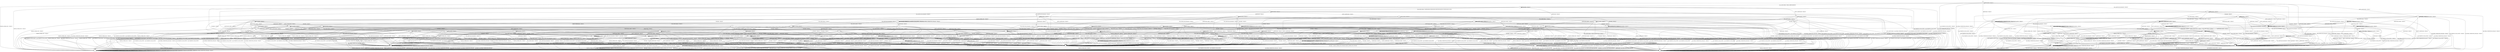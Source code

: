 digraph g {

	s0 [shape="circle" label="s0"];
	s1 [shape="circle" label="s1"];
	s2 [shape="circle" label="s2"];
	s3 [shape="circle" label="s3"];
	s4 [shape="circle" label="s4"];
	s5 [shape="circle" label="s5"];
	s6 [shape="circle" label="s6"];
	s7 [shape="circle" label="s7"];
	s8 [shape="circle" label="s8"];
	s9 [shape="circle" label="s9"];
	s10 [shape="circle" label="s10"];
	s11 [shape="circle" label="s11"];
	s12 [shape="circle" label="s12"];
	s13 [shape="circle" label="s13"];
	s14 [shape="circle" label="s14"];
	s15 [shape="circle" label="s15"];
	s16 [shape="circle" label="s16"];
	s17 [shape="circle" label="s17"];
	s18 [shape="circle" label="s18"];
	s19 [shape="circle" label="s19"];
	s20 [shape="circle" label="s20"];
	s21 [shape="circle" label="s21"];
	s22 [shape="circle" label="s22"];
	s23 [shape="circle" label="s23"];
	s24 [shape="circle" label="s24"];
	s25 [shape="circle" label="s25"];
	s26 [shape="circle" label="s26"];
	s27 [shape="circle" label="s27"];
	s28 [shape="circle" label="s28"];
	s29 [shape="circle" label="s29"];
	s30 [shape="circle" label="s30"];
	s31 [shape="circle" label="s31"];
	s32 [shape="circle" label="s32"];
	s33 [shape="circle" label="s33"];
	s34 [shape="circle" label="s34"];
	s35 [shape="circle" label="s35"];
	s36 [shape="circle" label="s36"];
	s37 [shape="circle" label="s37"];
	s38 [shape="circle" label="s38"];
	s39 [shape="circle" label="s39"];
	s40 [shape="circle" label="s40"];
	s41 [shape="circle" label="s41"];
	s42 [shape="circle" label="s42"];
	s43 [shape="circle" label="s43"];
	s44 [shape="circle" label="s44"];
	s45 [shape="circle" label="s45"];
	s46 [shape="circle" label="s46"];
	s47 [shape="circle" label="s47"];
	s48 [shape="circle" label="s48"];
	s49 [shape="circle" label="s49"];
	s50 [shape="circle" label="s50"];
	s51 [shape="circle" label="s51"];
	s52 [shape="circle" label="s52"];
	s53 [shape="circle" label="s53"];
	s54 [shape="circle" label="s54"];
	s55 [shape="circle" label="s55"];
	s56 [shape="circle" label="s56"];
	s57 [shape="circle" label="s57"];
	s58 [shape="circle" label="s58"];
	s59 [shape="circle" label="s59"];
	s60 [shape="circle" label="s60"];
	s61 [shape="circle" label="s61"];
	s62 [shape="circle" label="s62"];
	s63 [shape="circle" label="s63"];
	s64 [shape="circle" label="s64"];
	s65 [shape="circle" label="s65"];
	s66 [shape="circle" label="s66"];
	s67 [shape="circle" label="s67"];
	s68 [shape="circle" label="s68"];
	s69 [shape="circle" label="s69"];
	s70 [shape="circle" label="s70"];
	s71 [shape="circle" label="s71"];
	s72 [shape="circle" label="s72"];
	s73 [shape="circle" label="s73"];
	s74 [shape="circle" label="s74"];
	s75 [shape="circle" label="s75"];
	s76 [shape="circle" label="s76"];
	s77 [shape="circle" label="s77"];
	s78 [shape="circle" label="s78"];
	s0 -> s1 [label="RSA_CLIENT_HELLO / HELLO_VERIFY_REQUEST"];
	s0 -> s19 [label="RSA_CLIENT_KEY_EXCHANGE / TIMEOUT"];
	s0 -> s12 [label="CHANGE_CIPHER_SPEC / TIMEOUT"];
	s0 -> s3 [label="FINISHED / TIMEOUT"];
	s0 -> s0 [label="APPLICATION / TIMEOUT"];
	s0 -> s36 [label="CERTIFICATE / TIMEOUT"];
	s0 -> s23 [label="EMPTY_CERTIFICATE / TIMEOUT"];
	s0 -> s3 [label="CERTIFICATE_VERIFY / TIMEOUT"];
	s0 -> s4 [label="Alert(WARNING,CLOSE_NOTIFY) / TIMEOUT"];
	s0 -> s4 [label="Alert(FATAL,UNEXPECTED_MESSAGE) / TIMEOUT"];
	s1 -> s2 [label="RSA_CLIENT_HELLO / SERVER_HELLO,CERTIFICATE,CERTIFICATE_REQUEST,SERVER_HELLO_DONE"];
	s1 -> s24 [label="RSA_CLIENT_KEY_EXCHANGE / TIMEOUT"];
	s1 -> s12 [label="CHANGE_CIPHER_SPEC / TIMEOUT"];
	s1 -> s8 [label="FINISHED / TIMEOUT"];
	s1 -> s1 [label="APPLICATION / TIMEOUT"];
	s1 -> s18 [label="CERTIFICATE / TIMEOUT"];
	s1 -> s5 [label="EMPTY_CERTIFICATE / TIMEOUT"];
	s1 -> s8 [label="CERTIFICATE_VERIFY / TIMEOUT"];
	s1 -> s4 [label="Alert(WARNING,CLOSE_NOTIFY) / Alert(WARNING,CLOSE_NOTIFY)"];
	s1 -> s4 [label="Alert(FATAL,UNEXPECTED_MESSAGE) / TIMEOUT"];
	s2 -> s4 [label="RSA_CLIENT_HELLO / Alert(FATAL,UNEXPECTED_MESSAGE)"];
	s2 -> s14 [label="RSA_CLIENT_KEY_EXCHANGE / TIMEOUT"];
	s2 -> s12 [label="CHANGE_CIPHER_SPEC / TIMEOUT"];
	s2 -> s8 [label="FINISHED / TIMEOUT"];
	s2 -> s2 [label="APPLICATION / TIMEOUT"];
	s2 -> s13 [label="CERTIFICATE / TIMEOUT"];
	s2 -> s9 [label="EMPTY_CERTIFICATE / TIMEOUT"];
	s2 -> s8 [label="CERTIFICATE_VERIFY / TIMEOUT"];
	s2 -> s4 [label="Alert(WARNING,CLOSE_NOTIFY) / Alert(WARNING,CLOSE_NOTIFY)"];
	s2 -> s4 [label="Alert(FATAL,UNEXPECTED_MESSAGE) / TIMEOUT"];
	s3 -> s3 [label="RSA_CLIENT_HELLO / TIMEOUT"];
	s3 -> s3 [label="RSA_CLIENT_KEY_EXCHANGE / TIMEOUT"];
	s3 -> s12 [label="CHANGE_CIPHER_SPEC / TIMEOUT"];
	s3 -> s3 [label="FINISHED / TIMEOUT"];
	s3 -> s3 [label="APPLICATION / TIMEOUT"];
	s3 -> s3 [label="CERTIFICATE / TIMEOUT"];
	s3 -> s3 [label="EMPTY_CERTIFICATE / TIMEOUT"];
	s3 -> s3 [label="CERTIFICATE_VERIFY / TIMEOUT"];
	s3 -> s4 [label="Alert(WARNING,CLOSE_NOTIFY) / TIMEOUT"];
	s3 -> s4 [label="Alert(FATAL,UNEXPECTED_MESSAGE) / TIMEOUT"];
	s4 -> s4 [label="RSA_CLIENT_HELLO / SOCKET_CLOSED"];
	s4 -> s4 [label="RSA_CLIENT_KEY_EXCHANGE / SOCKET_CLOSED"];
	s4 -> s4 [label="CHANGE_CIPHER_SPEC / SOCKET_CLOSED"];
	s4 -> s4 [label="FINISHED / SOCKET_CLOSED"];
	s4 -> s4 [label="APPLICATION / SOCKET_CLOSED"];
	s4 -> s4 [label="CERTIFICATE / SOCKET_CLOSED"];
	s4 -> s4 [label="EMPTY_CERTIFICATE / SOCKET_CLOSED"];
	s4 -> s4 [label="CERTIFICATE_VERIFY / SOCKET_CLOSED"];
	s4 -> s4 [label="Alert(WARNING,CLOSE_NOTIFY) / SOCKET_CLOSED"];
	s4 -> s4 [label="Alert(FATAL,UNEXPECTED_MESSAGE) / SOCKET_CLOSED"];
	s5 -> s74 [label="RSA_CLIENT_HELLO / TIMEOUT"];
	s5 -> s35 [label="RSA_CLIENT_KEY_EXCHANGE / TIMEOUT"];
	s5 -> s6 [label="CHANGE_CIPHER_SPEC / TIMEOUT"];
	s5 -> s59 [label="FINISHED / TIMEOUT"];
	s5 -> s5 [label="APPLICATION / TIMEOUT"];
	s5 -> s8 [label="CERTIFICATE / TIMEOUT"];
	s5 -> s8 [label="EMPTY_CERTIFICATE / TIMEOUT"];
	s5 -> s7 [label="CERTIFICATE_VERIFY / TIMEOUT"];
	s5 -> s4 [label="Alert(WARNING,CLOSE_NOTIFY) / Alert(WARNING,CLOSE_NOTIFY)"];
	s5 -> s4 [label="Alert(FATAL,UNEXPECTED_MESSAGE) / TIMEOUT"];
	s6 -> s4 [label="RSA_CLIENT_HELLO / Alert(FATAL,UNEXPECTED_MESSAGE)"];
	s6 -> s4 [label="RSA_CLIENT_KEY_EXCHANGE / Alert(FATAL,UNEXPECTED_MESSAGE)"];
	s6 -> s12 [label="CHANGE_CIPHER_SPEC / TIMEOUT"];
	s6 -> s4 [label="FINISHED / Alert(FATAL,UNEXPECTED_MESSAGE)"];
	s6 -> s6 [label="APPLICATION / TIMEOUT"];
	s6 -> s4 [label="CERTIFICATE / Alert(FATAL,UNEXPECTED_MESSAGE)"];
	s6 -> s4 [label="EMPTY_CERTIFICATE / Alert(FATAL,UNEXPECTED_MESSAGE)"];
	s6 -> s4 [label="CERTIFICATE_VERIFY / Alert(FATAL,UNEXPECTED_MESSAGE)"];
	s6 -> s6 [label="Alert(WARNING,CLOSE_NOTIFY) / TIMEOUT"];
	s6 -> s6 [label="Alert(FATAL,UNEXPECTED_MESSAGE) / TIMEOUT"];
	s7 -> s61 [label="RSA_CLIENT_HELLO / TIMEOUT"];
	s7 -> s42 [label="RSA_CLIENT_KEY_EXCHANGE / TIMEOUT"];
	s7 -> s6 [label="CHANGE_CIPHER_SPEC / TIMEOUT"];
	s7 -> s34 [label="FINISHED / TIMEOUT"];
	s7 -> s7 [label="APPLICATION / TIMEOUT"];
	s7 -> s8 [label="CERTIFICATE / TIMEOUT"];
	s7 -> s8 [label="EMPTY_CERTIFICATE / TIMEOUT"];
	s7 -> s8 [label="CERTIFICATE_VERIFY / TIMEOUT"];
	s7 -> s4 [label="Alert(WARNING,CLOSE_NOTIFY) / Alert(WARNING,CLOSE_NOTIFY)"];
	s7 -> s4 [label="Alert(FATAL,UNEXPECTED_MESSAGE) / TIMEOUT"];
	s8 -> s8 [label="RSA_CLIENT_HELLO / TIMEOUT"];
	s8 -> s8 [label="RSA_CLIENT_KEY_EXCHANGE / TIMEOUT"];
	s8 -> s12 [label="CHANGE_CIPHER_SPEC / TIMEOUT"];
	s8 -> s8 [label="FINISHED / TIMEOUT"];
	s8 -> s8 [label="APPLICATION / TIMEOUT"];
	s8 -> s8 [label="CERTIFICATE / TIMEOUT"];
	s8 -> s8 [label="EMPTY_CERTIFICATE / TIMEOUT"];
	s8 -> s8 [label="CERTIFICATE_VERIFY / TIMEOUT"];
	s8 -> s4 [label="Alert(WARNING,CLOSE_NOTIFY) / Alert(WARNING,CLOSE_NOTIFY)"];
	s8 -> s4 [label="Alert(FATAL,UNEXPECTED_MESSAGE) / TIMEOUT"];
	s9 -> s74 [label="RSA_CLIENT_HELLO / TIMEOUT"];
	s9 -> s40 [label="RSA_CLIENT_KEY_EXCHANGE / TIMEOUT"];
	s9 -> s6 [label="CHANGE_CIPHER_SPEC / TIMEOUT"];
	s9 -> s59 [label="FINISHED / TIMEOUT"];
	s9 -> s9 [label="APPLICATION / TIMEOUT"];
	s9 -> s8 [label="CERTIFICATE / TIMEOUT"];
	s9 -> s8 [label="EMPTY_CERTIFICATE / TIMEOUT"];
	s9 -> s10 [label="CERTIFICATE_VERIFY / TIMEOUT"];
	s9 -> s4 [label="Alert(WARNING,CLOSE_NOTIFY) / Alert(WARNING,CLOSE_NOTIFY)"];
	s9 -> s4 [label="Alert(FATAL,UNEXPECTED_MESSAGE) / TIMEOUT"];
	s10 -> s10 [label="RSA_CLIENT_HELLO / TIMEOUT"];
	s10 -> s41 [label="RSA_CLIENT_KEY_EXCHANGE / TIMEOUT"];
	s10 -> s11 [label="CHANGE_CIPHER_SPEC / TIMEOUT"];
	s10 -> s50 [label="FINISHED / TIMEOUT"];
	s10 -> s10 [label="APPLICATION / TIMEOUT"];
	s10 -> s8 [label="CERTIFICATE / TIMEOUT"];
	s10 -> s8 [label="EMPTY_CERTIFICATE / TIMEOUT"];
	s10 -> s8 [label="CERTIFICATE_VERIFY / TIMEOUT"];
	s10 -> s4 [label="Alert(WARNING,CLOSE_NOTIFY) / Alert(WARNING,CLOSE_NOTIFY)"];
	s10 -> s4 [label="Alert(FATAL,UNEXPECTED_MESSAGE) / TIMEOUT"];
	s11 -> s4 [label="RSA_CLIENT_HELLO / Alert(FATAL,HANDSHAKE_FAILURE)"];
	s11 -> s4 [label="RSA_CLIENT_KEY_EXCHANGE / Alert(FATAL,HANDSHAKE_FAILURE)"];
	s11 -> s12 [label="CHANGE_CIPHER_SPEC / TIMEOUT"];
	s11 -> s4 [label="FINISHED / Alert(FATAL,HANDSHAKE_FAILURE)"];
	s11 -> s11 [label="APPLICATION / TIMEOUT"];
	s11 -> s4 [label="CERTIFICATE / Alert(FATAL,HANDSHAKE_FAILURE)"];
	s11 -> s4 [label="EMPTY_CERTIFICATE / Alert(FATAL,HANDSHAKE_FAILURE)"];
	s11 -> s4 [label="CERTIFICATE_VERIFY / Alert(FATAL,HANDSHAKE_FAILURE)"];
	s11 -> s11 [label="Alert(WARNING,CLOSE_NOTIFY) / TIMEOUT"];
	s11 -> s11 [label="Alert(FATAL,UNEXPECTED_MESSAGE) / TIMEOUT"];
	s12 -> s12 [label="RSA_CLIENT_HELLO / TIMEOUT"];
	s12 -> s12 [label="RSA_CLIENT_KEY_EXCHANGE / TIMEOUT"];
	s12 -> s12 [label="CHANGE_CIPHER_SPEC / TIMEOUT"];
	s12 -> s12 [label="FINISHED / TIMEOUT"];
	s12 -> s12 [label="APPLICATION / TIMEOUT"];
	s12 -> s12 [label="CERTIFICATE / TIMEOUT"];
	s12 -> s12 [label="EMPTY_CERTIFICATE / TIMEOUT"];
	s12 -> s12 [label="CERTIFICATE_VERIFY / TIMEOUT"];
	s12 -> s12 [label="Alert(WARNING,CLOSE_NOTIFY) / TIMEOUT"];
	s12 -> s12 [label="Alert(FATAL,UNEXPECTED_MESSAGE) / TIMEOUT"];
	s13 -> s18 [label="RSA_CLIENT_HELLO / TIMEOUT"];
	s13 -> s15 [label="RSA_CLIENT_KEY_EXCHANGE / TIMEOUT"];
	s13 -> s12 [label="CHANGE_CIPHER_SPEC / TIMEOUT"];
	s13 -> s73 [label="FINISHED / TIMEOUT"];
	s13 -> s13 [label="APPLICATION / TIMEOUT"];
	s13 -> s8 [label="CERTIFICATE / TIMEOUT"];
	s13 -> s8 [label="EMPTY_CERTIFICATE / TIMEOUT"];
	s13 -> s46 [label="CERTIFICATE_VERIFY / TIMEOUT"];
	s13 -> s4 [label="Alert(WARNING,CLOSE_NOTIFY) / Alert(WARNING,CLOSE_NOTIFY)"];
	s13 -> s4 [label="Alert(FATAL,UNEXPECTED_MESSAGE) / TIMEOUT"];
	s14 -> s53 [label="RSA_CLIENT_HELLO / TIMEOUT"];
	s14 -> s8 [label="RSA_CLIENT_KEY_EXCHANGE / TIMEOUT"];
	s14 -> s27 [label="CHANGE_CIPHER_SPEC / TIMEOUT"];
	s14 -> s54 [label="FINISHED / TIMEOUT"];
	s14 -> s14 [label="APPLICATION / TIMEOUT"];
	s14 -> s26 [label="CERTIFICATE / TIMEOUT"];
	s14 -> s40 [label="EMPTY_CERTIFICATE / TIMEOUT"];
	s14 -> s41 [label="CERTIFICATE_VERIFY / TIMEOUT"];
	s14 -> s4 [label="Alert(WARNING,CLOSE_NOTIFY) / Alert(WARNING,CLOSE_NOTIFY)"];
	s14 -> s4 [label="Alert(FATAL,UNEXPECTED_MESSAGE) / TIMEOUT"];
	s15 -> s65 [label="RSA_CLIENT_HELLO / TIMEOUT"];
	s15 -> s8 [label="RSA_CLIENT_KEY_EXCHANGE / TIMEOUT"];
	s15 -> s12 [label="CHANGE_CIPHER_SPEC / TIMEOUT"];
	s15 -> s37 [label="FINISHED / TIMEOUT"];
	s15 -> s15 [label="APPLICATION / TIMEOUT"];
	s15 -> s8 [label="CERTIFICATE / TIMEOUT"];
	s15 -> s8 [label="EMPTY_CERTIFICATE / TIMEOUT"];
	s15 -> s16 [label="CERTIFICATE_VERIFY / TIMEOUT"];
	s15 -> s4 [label="Alert(WARNING,CLOSE_NOTIFY) / Alert(WARNING,CLOSE_NOTIFY)"];
	s15 -> s4 [label="Alert(FATAL,UNEXPECTED_MESSAGE) / TIMEOUT"];
	s16 -> s44 [label="RSA_CLIENT_HELLO / TIMEOUT"];
	s16 -> s8 [label="RSA_CLIENT_KEY_EXCHANGE / TIMEOUT"];
	s16 -> s17 [label="CHANGE_CIPHER_SPEC / TIMEOUT"];
	s16 -> s38 [label="FINISHED / TIMEOUT"];
	s16 -> s16 [label="APPLICATION / TIMEOUT"];
	s16 -> s8 [label="CERTIFICATE / TIMEOUT"];
	s16 -> s8 [label="EMPTY_CERTIFICATE / TIMEOUT"];
	s16 -> s8 [label="CERTIFICATE_VERIFY / TIMEOUT"];
	s16 -> s4 [label="Alert(WARNING,CLOSE_NOTIFY) / Alert(WARNING,CLOSE_NOTIFY)"];
	s16 -> s4 [label="Alert(FATAL,UNEXPECTED_MESSAGE) / TIMEOUT"];
	s17 -> s8 [label="RSA_CLIENT_HELLO / TIMEOUT"];
	s17 -> s8 [label="RSA_CLIENT_KEY_EXCHANGE / TIMEOUT"];
	s17 -> s12 [label="CHANGE_CIPHER_SPEC / TIMEOUT"];
	s17 -> s4 [label="FINISHED / CHANGE_CIPHER_SPEC,FINISHED,CHANGE_CIPHER_SPEC,FINISHED"];
	s17 -> s17 [label="APPLICATION / TIMEOUT"];
	s17 -> s8 [label="CERTIFICATE / TIMEOUT"];
	s17 -> s8 [label="EMPTY_CERTIFICATE / TIMEOUT"];
	s17 -> s8 [label="CERTIFICATE_VERIFY / TIMEOUT"];
	s17 -> s17 [label="Alert(WARNING,CLOSE_NOTIFY) / TIMEOUT"];
	s17 -> s17 [label="Alert(FATAL,UNEXPECTED_MESSAGE) / TIMEOUT"];
	s18 -> s18 [label="RSA_CLIENT_HELLO / TIMEOUT"];
	s18 -> s22 [label="RSA_CLIENT_KEY_EXCHANGE / TIMEOUT"];
	s18 -> s12 [label="CHANGE_CIPHER_SPEC / TIMEOUT"];
	s18 -> s73 [label="FINISHED / TIMEOUT"];
	s18 -> s18 [label="APPLICATION / TIMEOUT"];
	s18 -> s8 [label="CERTIFICATE / TIMEOUT"];
	s18 -> s8 [label="EMPTY_CERTIFICATE / TIMEOUT"];
	s18 -> s7 [label="CERTIFICATE_VERIFY / TIMEOUT"];
	s18 -> s4 [label="Alert(WARNING,CLOSE_NOTIFY) / Alert(WARNING,CLOSE_NOTIFY)"];
	s18 -> s4 [label="Alert(FATAL,UNEXPECTED_MESSAGE) / TIMEOUT"];
	s19 -> s60 [label="RSA_CLIENT_HELLO / TIMEOUT"];
	s19 -> s3 [label="RSA_CLIENT_KEY_EXCHANGE / TIMEOUT"];
	s19 -> s21 [label="CHANGE_CIPHER_SPEC / TIMEOUT"];
	s19 -> s71 [label="FINISHED / TIMEOUT"];
	s19 -> s19 [label="APPLICATION / TIMEOUT"];
	s19 -> s63 [label="CERTIFICATE / TIMEOUT"];
	s19 -> s63 [label="EMPTY_CERTIFICATE / TIMEOUT"];
	s19 -> s20 [label="CERTIFICATE_VERIFY / TIMEOUT"];
	s19 -> s4 [label="Alert(WARNING,CLOSE_NOTIFY) / TIMEOUT"];
	s19 -> s4 [label="Alert(FATAL,UNEXPECTED_MESSAGE) / TIMEOUT"];
	s20 -> s20 [label="RSA_CLIENT_HELLO / TIMEOUT"];
	s20 -> s3 [label="RSA_CLIENT_KEY_EXCHANGE / TIMEOUT"];
	s20 -> s21 [label="CHANGE_CIPHER_SPEC / TIMEOUT"];
	s20 -> s20 [label="FINISHED / TIMEOUT"];
	s20 -> s20 [label="APPLICATION / TIMEOUT"];
	s20 -> s32 [label="CERTIFICATE / TIMEOUT"];
	s20 -> s32 [label="EMPTY_CERTIFICATE / TIMEOUT"];
	s20 -> s3 [label="CERTIFICATE_VERIFY / TIMEOUT"];
	s20 -> s4 [label="Alert(WARNING,CLOSE_NOTIFY) / TIMEOUT"];
	s20 -> s4 [label="Alert(FATAL,UNEXPECTED_MESSAGE) / TIMEOUT"];
	s21 -> s4 [label="RSA_CLIENT_HELLO / TIMEOUT"];
	s21 -> s4 [label="RSA_CLIENT_KEY_EXCHANGE / TIMEOUT"];
	s21 -> s12 [label="CHANGE_CIPHER_SPEC / TIMEOUT"];
	s21 -> s4 [label="FINISHED / TIMEOUT"];
	s21 -> s21 [label="APPLICATION / TIMEOUT"];
	s21 -> s4 [label="CERTIFICATE / TIMEOUT"];
	s21 -> s4 [label="EMPTY_CERTIFICATE / TIMEOUT"];
	s21 -> s4 [label="CERTIFICATE_VERIFY / TIMEOUT"];
	s21 -> s21 [label="Alert(WARNING,CLOSE_NOTIFY) / TIMEOUT"];
	s21 -> s21 [label="Alert(FATAL,UNEXPECTED_MESSAGE) / TIMEOUT"];
	s22 -> s65 [label="RSA_CLIENT_HELLO / TIMEOUT"];
	s22 -> s8 [label="RSA_CLIENT_KEY_EXCHANGE / TIMEOUT"];
	s22 -> s12 [label="CHANGE_CIPHER_SPEC / TIMEOUT"];
	s22 -> s37 [label="FINISHED / TIMEOUT"];
	s22 -> s22 [label="APPLICATION / TIMEOUT"];
	s22 -> s8 [label="CERTIFICATE / TIMEOUT"];
	s22 -> s8 [label="EMPTY_CERTIFICATE / TIMEOUT"];
	s22 -> s42 [label="CERTIFICATE_VERIFY / TIMEOUT"];
	s22 -> s4 [label="Alert(WARNING,CLOSE_NOTIFY) / Alert(WARNING,CLOSE_NOTIFY)"];
	s22 -> s4 [label="Alert(FATAL,UNEXPECTED_MESSAGE) / TIMEOUT"];
	s23 -> s62 [label="RSA_CLIENT_HELLO / TIMEOUT"];
	s23 -> s63 [label="RSA_CLIENT_KEY_EXCHANGE / TIMEOUT"];
	s23 -> s21 [label="CHANGE_CIPHER_SPEC / TIMEOUT"];
	s23 -> s23 [label="FINISHED / TIMEOUT"];
	s23 -> s23 [label="APPLICATION / TIMEOUT"];
	s23 -> s3 [label="CERTIFICATE / TIMEOUT"];
	s23 -> s3 [label="EMPTY_CERTIFICATE / TIMEOUT"];
	s23 -> s39 [label="CERTIFICATE_VERIFY / TIMEOUT"];
	s23 -> s4 [label="Alert(WARNING,CLOSE_NOTIFY) / TIMEOUT"];
	s23 -> s4 [label="Alert(FATAL,UNEXPECTED_MESSAGE) / TIMEOUT"];
	s24 -> s53 [label="RSA_CLIENT_HELLO / TIMEOUT"];
	s24 -> s8 [label="RSA_CLIENT_KEY_EXCHANGE / TIMEOUT"];
	s24 -> s6 [label="CHANGE_CIPHER_SPEC / TIMEOUT"];
	s24 -> s54 [label="FINISHED / TIMEOUT"];
	s24 -> s24 [label="APPLICATION / TIMEOUT"];
	s24 -> s35 [label="CERTIFICATE / TIMEOUT"];
	s24 -> s35 [label="EMPTY_CERTIFICATE / TIMEOUT"];
	s24 -> s25 [label="CERTIFICATE_VERIFY / TIMEOUT"];
	s24 -> s4 [label="Alert(WARNING,CLOSE_NOTIFY) / Alert(WARNING,CLOSE_NOTIFY)"];
	s24 -> s4 [label="Alert(FATAL,UNEXPECTED_MESSAGE) / TIMEOUT"];
	s25 -> s58 [label="RSA_CLIENT_HELLO / TIMEOUT"];
	s25 -> s8 [label="RSA_CLIENT_KEY_EXCHANGE / TIMEOUT"];
	s25 -> s6 [label="CHANGE_CIPHER_SPEC / TIMEOUT"];
	s25 -> s43 [label="FINISHED / TIMEOUT"];
	s25 -> s25 [label="APPLICATION / TIMEOUT"];
	s25 -> s42 [label="CERTIFICATE / TIMEOUT"];
	s25 -> s42 [label="EMPTY_CERTIFICATE / TIMEOUT"];
	s25 -> s8 [label="CERTIFICATE_VERIFY / TIMEOUT"];
	s25 -> s4 [label="Alert(WARNING,CLOSE_NOTIFY) / Alert(WARNING,CLOSE_NOTIFY)"];
	s25 -> s4 [label="Alert(FATAL,UNEXPECTED_MESSAGE) / TIMEOUT"];
	s26 -> s33 [label="RSA_CLIENT_HELLO / TIMEOUT"];
	s26 -> s8 [label="RSA_CLIENT_KEY_EXCHANGE / TIMEOUT"];
	s26 -> s17 [label="CHANGE_CIPHER_SPEC / TIMEOUT"];
	s26 -> s47 [label="FINISHED / TIMEOUT"];
	s26 -> s26 [label="APPLICATION / TIMEOUT"];
	s26 -> s8 [label="CERTIFICATE / TIMEOUT"];
	s26 -> s8 [label="EMPTY_CERTIFICATE / TIMEOUT"];
	s26 -> s16 [label="CERTIFICATE_VERIFY / TIMEOUT"];
	s26 -> s4 [label="Alert(WARNING,CLOSE_NOTIFY) / Alert(WARNING,CLOSE_NOTIFY)"];
	s26 -> s4 [label="Alert(FATAL,UNEXPECTED_MESSAGE) / TIMEOUT"];
	s27 -> s53 [label="RSA_CLIENT_HELLO / TIMEOUT"];
	s27 -> s8 [label="RSA_CLIENT_KEY_EXCHANGE / TIMEOUT"];
	s27 -> s12 [label="CHANGE_CIPHER_SPEC / TIMEOUT"];
	s27 -> s4 [label="FINISHED / CHANGE_CIPHER_SPEC,FINISHED,CHANGE_CIPHER_SPEC,FINISHED"];
	s27 -> s27 [label="APPLICATION / TIMEOUT"];
	s27 -> s48 [label="CERTIFICATE / TIMEOUT"];
	s27 -> s28 [label="EMPTY_CERTIFICATE / TIMEOUT"];
	s27 -> s45 [label="CERTIFICATE_VERIFY / TIMEOUT"];
	s27 -> s27 [label="Alert(WARNING,CLOSE_NOTIFY) / TIMEOUT"];
	s27 -> s27 [label="Alert(FATAL,UNEXPECTED_MESSAGE) / TIMEOUT"];
	s28 -> s78 [label="RSA_CLIENT_HELLO / TIMEOUT"];
	s28 -> s8 [label="RSA_CLIENT_KEY_EXCHANGE / TIMEOUT"];
	s28 -> s6 [label="CHANGE_CIPHER_SPEC / TIMEOUT"];
	s28 -> s29 [label="FINISHED / TIMEOUT"];
	s28 -> s8 [label="APPLICATION / TIMEOUT"];
	s28 -> s8 [label="CERTIFICATE / TIMEOUT"];
	s28 -> s8 [label="EMPTY_CERTIFICATE / TIMEOUT"];
	s28 -> s31 [label="CERTIFICATE_VERIFY / TIMEOUT"];
	s28 -> s4 [label="Alert(WARNING,CLOSE_NOTIFY) / Alert(WARNING,CLOSE_NOTIFY)"];
	s28 -> s4 [label="Alert(FATAL,UNEXPECTED_MESSAGE) / TIMEOUT"];
	s29 -> s29 [label="RSA_CLIENT_HELLO / TIMEOUT"];
	s29 -> s8 [label="RSA_CLIENT_KEY_EXCHANGE / TIMEOUT"];
	s29 -> s30 [label="CHANGE_CIPHER_SPEC / TIMEOUT"];
	s29 -> s8 [label="FINISHED / TIMEOUT"];
	s29 -> s8 [label="APPLICATION / TIMEOUT"];
	s29 -> s8 [label="CERTIFICATE / TIMEOUT"];
	s29 -> s8 [label="EMPTY_CERTIFICATE / TIMEOUT"];
	s29 -> s55 [label="CERTIFICATE_VERIFY / TIMEOUT"];
	s29 -> s4 [label="Alert(WARNING,CLOSE_NOTIFY) / Alert(WARNING,CLOSE_NOTIFY)"];
	s29 -> s4 [label="Alert(FATAL,UNEXPECTED_MESSAGE) / TIMEOUT"];
	s30 -> s4 [label="RSA_CLIENT_HELLO / CHANGE_CIPHER_SPEC,FINISHED,CHANGE_CIPHER_SPEC,FINISHED"];
	s30 -> s4 [label="RSA_CLIENT_KEY_EXCHANGE / CHANGE_CIPHER_SPEC,UNKNOWN_MESSAGE,CHANGE_CIPHER_SPEC,UNKNOWN_MESSAGE"];
	s30 -> s12 [label="CHANGE_CIPHER_SPEC / TIMEOUT"];
	s30 -> s4 [label="FINISHED / CHANGE_CIPHER_SPEC,FINISHED,CHANGE_CIPHER_SPEC,FINISHED"];
	s30 -> s30 [label="APPLICATION / TIMEOUT"];
	s30 -> s4 [label="CERTIFICATE / CHANGE_CIPHER_SPEC,FINISHED,CHANGE_CIPHER_SPEC,FINISHED"];
	s30 -> s4 [label="EMPTY_CERTIFICATE / CHANGE_CIPHER_SPEC,FINISHED,CHANGE_CIPHER_SPEC,FINISHED"];
	s30 -> s4 [label="CERTIFICATE_VERIFY / CHANGE_CIPHER_SPEC,FINISHED,CHANGE_CIPHER_SPEC,FINISHED"];
	s30 -> s30 [label="Alert(WARNING,CLOSE_NOTIFY) / TIMEOUT"];
	s30 -> s30 [label="Alert(FATAL,UNEXPECTED_MESSAGE) / TIMEOUT"];
	s31 -> s31 [label="RSA_CLIENT_HELLO / TIMEOUT"];
	s31 -> s8 [label="RSA_CLIENT_KEY_EXCHANGE / TIMEOUT"];
	s31 -> s11 [label="CHANGE_CIPHER_SPEC / TIMEOUT"];
	s31 -> s31 [label="FINISHED / TIMEOUT"];
	s31 -> s8 [label="APPLICATION / TIMEOUT"];
	s31 -> s8 [label="CERTIFICATE / TIMEOUT"];
	s31 -> s8 [label="EMPTY_CERTIFICATE / TIMEOUT"];
	s31 -> s8 [label="CERTIFICATE_VERIFY / TIMEOUT"];
	s31 -> s4 [label="Alert(WARNING,CLOSE_NOTIFY) / Alert(WARNING,CLOSE_NOTIFY)"];
	s31 -> s4 [label="Alert(FATAL,UNEXPECTED_MESSAGE) / TIMEOUT"];
	s32 -> s68 [label="RSA_CLIENT_HELLO / TIMEOUT"];
	s32 -> s3 [label="RSA_CLIENT_KEY_EXCHANGE / TIMEOUT"];
	s32 -> s21 [label="CHANGE_CIPHER_SPEC / TIMEOUT"];
	s32 -> s70 [label="FINISHED / TIMEOUT"];
	s32 -> s32 [label="APPLICATION / TIMEOUT"];
	s32 -> s3 [label="CERTIFICATE / TIMEOUT"];
	s32 -> s3 [label="EMPTY_CERTIFICATE / TIMEOUT"];
	s32 -> s3 [label="CERTIFICATE_VERIFY / TIMEOUT"];
	s32 -> s4 [label="Alert(WARNING,CLOSE_NOTIFY) / TIMEOUT"];
	s32 -> s4 [label="Alert(FATAL,UNEXPECTED_MESSAGE) / TIMEOUT"];
	s33 -> s8 [label="RSA_CLIENT_HELLO / TIMEOUT"];
	s33 -> s8 [label="RSA_CLIENT_KEY_EXCHANGE / TIMEOUT"];
	s33 -> s6 [label="CHANGE_CIPHER_SPEC / TIMEOUT"];
	s33 -> s52 [label="FINISHED / TIMEOUT"];
	s33 -> s33 [label="APPLICATION / TIMEOUT"];
	s33 -> s8 [label="CERTIFICATE / TIMEOUT"];
	s33 -> s8 [label="EMPTY_CERTIFICATE / TIMEOUT"];
	s33 -> s44 [label="CERTIFICATE_VERIFY / TIMEOUT"];
	s33 -> s4 [label="Alert(WARNING,CLOSE_NOTIFY) / Alert(WARNING,CLOSE_NOTIFY)"];
	s33 -> s4 [label="Alert(FATAL,UNEXPECTED_MESSAGE) / TIMEOUT"];
	s34 -> s72 [label="RSA_CLIENT_HELLO / TIMEOUT"];
	s34 -> s38 [label="RSA_CLIENT_KEY_EXCHANGE / TIMEOUT"];
	s34 -> s6 [label="CHANGE_CIPHER_SPEC / TIMEOUT"];
	s34 -> s8 [label="FINISHED / TIMEOUT"];
	s34 -> s34 [label="APPLICATION / TIMEOUT"];
	s34 -> s8 [label="CERTIFICATE / TIMEOUT"];
	s34 -> s8 [label="EMPTY_CERTIFICATE / TIMEOUT"];
	s34 -> s8 [label="CERTIFICATE_VERIFY / TIMEOUT"];
	s34 -> s4 [label="Alert(WARNING,CLOSE_NOTIFY) / Alert(WARNING,CLOSE_NOTIFY)"];
	s34 -> s4 [label="Alert(FATAL,UNEXPECTED_MESSAGE) / TIMEOUT"];
	s35 -> s33 [label="RSA_CLIENT_HELLO / TIMEOUT"];
	s35 -> s8 [label="RSA_CLIENT_KEY_EXCHANGE / TIMEOUT"];
	s35 -> s6 [label="CHANGE_CIPHER_SPEC / TIMEOUT"];
	s35 -> s47 [label="FINISHED / TIMEOUT"];
	s35 -> s35 [label="APPLICATION / TIMEOUT"];
	s35 -> s8 [label="CERTIFICATE / TIMEOUT"];
	s35 -> s8 [label="EMPTY_CERTIFICATE / TIMEOUT"];
	s35 -> s42 [label="CERTIFICATE_VERIFY / TIMEOUT"];
	s35 -> s4 [label="Alert(WARNING,CLOSE_NOTIFY) / Alert(WARNING,CLOSE_NOTIFY)"];
	s35 -> s4 [label="Alert(FATAL,UNEXPECTED_MESSAGE) / TIMEOUT"];
	s36 -> s36 [label="RSA_CLIENT_HELLO / TIMEOUT"];
	s36 -> s51 [label="RSA_CLIENT_KEY_EXCHANGE / TIMEOUT"];
	s36 -> s12 [label="CHANGE_CIPHER_SPEC / TIMEOUT"];
	s36 -> s36 [label="FINISHED / TIMEOUT"];
	s36 -> s36 [label="APPLICATION / TIMEOUT"];
	s36 -> s3 [label="CERTIFICATE / TIMEOUT"];
	s36 -> s3 [label="EMPTY_CERTIFICATE / TIMEOUT"];
	s36 -> s39 [label="CERTIFICATE_VERIFY / TIMEOUT"];
	s36 -> s4 [label="Alert(WARNING,CLOSE_NOTIFY) / TIMEOUT"];
	s36 -> s4 [label="Alert(FATAL,UNEXPECTED_MESSAGE) / TIMEOUT"];
	s37 -> s75 [label="RSA_CLIENT_HELLO / TIMEOUT"];
	s37 -> s8 [label="RSA_CLIENT_KEY_EXCHANGE / TIMEOUT"];
	s37 -> s12 [label="CHANGE_CIPHER_SPEC / TIMEOUT"];
	s37 -> s8 [label="FINISHED / TIMEOUT"];
	s37 -> s37 [label="APPLICATION / TIMEOUT"];
	s37 -> s8 [label="CERTIFICATE / TIMEOUT"];
	s37 -> s8 [label="EMPTY_CERTIFICATE / TIMEOUT"];
	s37 -> s38 [label="CERTIFICATE_VERIFY / TIMEOUT"];
	s37 -> s4 [label="Alert(WARNING,CLOSE_NOTIFY) / Alert(WARNING,CLOSE_NOTIFY)"];
	s37 -> s4 [label="Alert(FATAL,UNEXPECTED_MESSAGE) / TIMEOUT"];
	s38 -> s66 [label="RSA_CLIENT_HELLO / TIMEOUT"];
	s38 -> s8 [label="RSA_CLIENT_KEY_EXCHANGE / TIMEOUT"];
	s38 -> s6 [label="CHANGE_CIPHER_SPEC / TIMEOUT"];
	s38 -> s8 [label="FINISHED / TIMEOUT"];
	s38 -> s38 [label="APPLICATION / TIMEOUT"];
	s38 -> s8 [label="CERTIFICATE / TIMEOUT"];
	s38 -> s8 [label="EMPTY_CERTIFICATE / TIMEOUT"];
	s38 -> s8 [label="CERTIFICATE_VERIFY / TIMEOUT"];
	s38 -> s4 [label="Alert(WARNING,CLOSE_NOTIFY) / Alert(WARNING,CLOSE_NOTIFY)"];
	s38 -> s4 [label="Alert(FATAL,UNEXPECTED_MESSAGE) / TIMEOUT"];
	s39 -> s39 [label="RSA_CLIENT_HELLO / TIMEOUT"];
	s39 -> s32 [label="RSA_CLIENT_KEY_EXCHANGE / TIMEOUT"];
	s39 -> s21 [label="CHANGE_CIPHER_SPEC / TIMEOUT"];
	s39 -> s76 [label="FINISHED / TIMEOUT"];
	s39 -> s39 [label="APPLICATION / TIMEOUT"];
	s39 -> s3 [label="CERTIFICATE / TIMEOUT"];
	s39 -> s3 [label="EMPTY_CERTIFICATE / TIMEOUT"];
	s39 -> s3 [label="CERTIFICATE_VERIFY / TIMEOUT"];
	s39 -> s4 [label="Alert(WARNING,CLOSE_NOTIFY) / TIMEOUT"];
	s39 -> s4 [label="Alert(FATAL,UNEXPECTED_MESSAGE) / TIMEOUT"];
	s40 -> s33 [label="RSA_CLIENT_HELLO / TIMEOUT"];
	s40 -> s8 [label="RSA_CLIENT_KEY_EXCHANGE / TIMEOUT"];
	s40 -> s17 [label="CHANGE_CIPHER_SPEC / TIMEOUT"];
	s40 -> s47 [label="FINISHED / TIMEOUT"];
	s40 -> s40 [label="APPLICATION / TIMEOUT"];
	s40 -> s8 [label="CERTIFICATE / TIMEOUT"];
	s40 -> s8 [label="EMPTY_CERTIFICATE / TIMEOUT"];
	s40 -> s41 [label="CERTIFICATE_VERIFY / TIMEOUT"];
	s40 -> s4 [label="Alert(WARNING,CLOSE_NOTIFY) / Alert(WARNING,CLOSE_NOTIFY)"];
	s40 -> s4 [label="Alert(FATAL,UNEXPECTED_MESSAGE) / TIMEOUT"];
	s41 -> s69 [label="RSA_CLIENT_HELLO / TIMEOUT"];
	s41 -> s8 [label="RSA_CLIENT_KEY_EXCHANGE / TIMEOUT"];
	s41 -> s11 [label="CHANGE_CIPHER_SPEC / TIMEOUT"];
	s41 -> s77 [label="FINISHED / TIMEOUT"];
	s41 -> s41 [label="APPLICATION / TIMEOUT"];
	s41 -> s41 [label="CERTIFICATE / TIMEOUT"];
	s41 -> s41 [label="EMPTY_CERTIFICATE / TIMEOUT"];
	s41 -> s8 [label="CERTIFICATE_VERIFY / TIMEOUT"];
	s41 -> s4 [label="Alert(WARNING,CLOSE_NOTIFY) / Alert(WARNING,CLOSE_NOTIFY)"];
	s41 -> s4 [label="Alert(FATAL,UNEXPECTED_MESSAGE) / TIMEOUT"];
	s42 -> s44 [label="RSA_CLIENT_HELLO / TIMEOUT"];
	s42 -> s8 [label="RSA_CLIENT_KEY_EXCHANGE / TIMEOUT"];
	s42 -> s6 [label="CHANGE_CIPHER_SPEC / TIMEOUT"];
	s42 -> s38 [label="FINISHED / TIMEOUT"];
	s42 -> s42 [label="APPLICATION / TIMEOUT"];
	s42 -> s8 [label="CERTIFICATE / TIMEOUT"];
	s42 -> s8 [label="EMPTY_CERTIFICATE / TIMEOUT"];
	s42 -> s8 [label="CERTIFICATE_VERIFY / TIMEOUT"];
	s42 -> s4 [label="Alert(WARNING,CLOSE_NOTIFY) / Alert(WARNING,CLOSE_NOTIFY)"];
	s42 -> s4 [label="Alert(FATAL,UNEXPECTED_MESSAGE) / TIMEOUT"];
	s43 -> s56 [label="RSA_CLIENT_HELLO / TIMEOUT"];
	s43 -> s8 [label="RSA_CLIENT_KEY_EXCHANGE / TIMEOUT"];
	s43 -> s6 [label="CHANGE_CIPHER_SPEC / TIMEOUT"];
	s43 -> s8 [label="FINISHED / TIMEOUT"];
	s43 -> s43 [label="APPLICATION / TIMEOUT"];
	s43 -> s38 [label="CERTIFICATE / TIMEOUT"];
	s43 -> s38 [label="EMPTY_CERTIFICATE / TIMEOUT"];
	s43 -> s8 [label="CERTIFICATE_VERIFY / TIMEOUT"];
	s43 -> s4 [label="Alert(WARNING,CLOSE_NOTIFY) / Alert(WARNING,CLOSE_NOTIFY)"];
	s43 -> s4 [label="Alert(FATAL,UNEXPECTED_MESSAGE) / TIMEOUT"];
	s44 -> s8 [label="RSA_CLIENT_HELLO / TIMEOUT"];
	s44 -> s8 [label="RSA_CLIENT_KEY_EXCHANGE / TIMEOUT"];
	s44 -> s6 [label="CHANGE_CIPHER_SPEC / TIMEOUT"];
	s44 -> s66 [label="FINISHED / TIMEOUT"];
	s44 -> s44 [label="APPLICATION / TIMEOUT"];
	s44 -> s8 [label="CERTIFICATE / TIMEOUT"];
	s44 -> s8 [label="EMPTY_CERTIFICATE / TIMEOUT"];
	s44 -> s8 [label="CERTIFICATE_VERIFY / TIMEOUT"];
	s44 -> s4 [label="Alert(WARNING,CLOSE_NOTIFY) / Alert(WARNING,CLOSE_NOTIFY)"];
	s44 -> s4 [label="Alert(FATAL,UNEXPECTED_MESSAGE) / TIMEOUT"];
	s45 -> s45 [label="RSA_CLIENT_HELLO / TIMEOUT"];
	s45 -> s8 [label="RSA_CLIENT_KEY_EXCHANGE / TIMEOUT"];
	s45 -> s11 [label="CHANGE_CIPHER_SPEC / TIMEOUT"];
	s45 -> s45 [label="FINISHED / TIMEOUT"];
	s45 -> s8 [label="APPLICATION / TIMEOUT"];
	s45 -> s31 [label="CERTIFICATE / TIMEOUT"];
	s45 -> s31 [label="EMPTY_CERTIFICATE / TIMEOUT"];
	s45 -> s8 [label="CERTIFICATE_VERIFY / TIMEOUT"];
	s45 -> s4 [label="Alert(WARNING,CLOSE_NOTIFY) / Alert(WARNING,CLOSE_NOTIFY)"];
	s45 -> s4 [label="Alert(FATAL,UNEXPECTED_MESSAGE) / TIMEOUT"];
	s46 -> s61 [label="RSA_CLIENT_HELLO / TIMEOUT"];
	s46 -> s16 [label="RSA_CLIENT_KEY_EXCHANGE / TIMEOUT"];
	s46 -> s6 [label="CHANGE_CIPHER_SPEC / TIMEOUT"];
	s46 -> s34 [label="FINISHED / TIMEOUT"];
	s46 -> s46 [label="APPLICATION / TIMEOUT"];
	s46 -> s8 [label="CERTIFICATE / TIMEOUT"];
	s46 -> s8 [label="EMPTY_CERTIFICATE / TIMEOUT"];
	s46 -> s8 [label="CERTIFICATE_VERIFY / TIMEOUT"];
	s46 -> s4 [label="Alert(WARNING,CLOSE_NOTIFY) / Alert(WARNING,CLOSE_NOTIFY)"];
	s46 -> s4 [label="Alert(FATAL,UNEXPECTED_MESSAGE) / TIMEOUT"];
	s47 -> s52 [label="RSA_CLIENT_HELLO / TIMEOUT"];
	s47 -> s8 [label="RSA_CLIENT_KEY_EXCHANGE / TIMEOUT"];
	s47 -> s6 [label="CHANGE_CIPHER_SPEC / TIMEOUT"];
	s47 -> s8 [label="FINISHED / TIMEOUT"];
	s47 -> s47 [label="APPLICATION / TIMEOUT"];
	s47 -> s8 [label="CERTIFICATE / TIMEOUT"];
	s47 -> s8 [label="EMPTY_CERTIFICATE / TIMEOUT"];
	s47 -> s38 [label="CERTIFICATE_VERIFY / TIMEOUT"];
	s47 -> s4 [label="Alert(WARNING,CLOSE_NOTIFY) / Alert(WARNING,CLOSE_NOTIFY)"];
	s47 -> s4 [label="Alert(FATAL,UNEXPECTED_MESSAGE) / TIMEOUT"];
	s48 -> s78 [label="RSA_CLIENT_HELLO / TIMEOUT"];
	s48 -> s8 [label="RSA_CLIENT_KEY_EXCHANGE / TIMEOUT"];
	s48 -> s6 [label="CHANGE_CIPHER_SPEC / TIMEOUT"];
	s48 -> s29 [label="FINISHED / TIMEOUT"];
	s48 -> s8 [label="APPLICATION / TIMEOUT"];
	s48 -> s8 [label="CERTIFICATE / TIMEOUT"];
	s48 -> s8 [label="EMPTY_CERTIFICATE / TIMEOUT"];
	s48 -> s49 [label="CERTIFICATE_VERIFY / TIMEOUT"];
	s48 -> s4 [label="Alert(WARNING,CLOSE_NOTIFY) / Alert(WARNING,CLOSE_NOTIFY)"];
	s48 -> s4 [label="Alert(FATAL,UNEXPECTED_MESSAGE) / TIMEOUT"];
	s49 -> s44 [label="RSA_CLIENT_HELLO / TIMEOUT"];
	s49 -> s8 [label="RSA_CLIENT_KEY_EXCHANGE / TIMEOUT"];
	s49 -> s6 [label="CHANGE_CIPHER_SPEC / TIMEOUT"];
	s49 -> s55 [label="FINISHED / TIMEOUT"];
	s49 -> s8 [label="APPLICATION / TIMEOUT"];
	s49 -> s8 [label="CERTIFICATE / TIMEOUT"];
	s49 -> s8 [label="EMPTY_CERTIFICATE / TIMEOUT"];
	s49 -> s8 [label="CERTIFICATE_VERIFY / TIMEOUT"];
	s49 -> s4 [label="Alert(WARNING,CLOSE_NOTIFY) / Alert(WARNING,CLOSE_NOTIFY)"];
	s49 -> s4 [label="Alert(FATAL,UNEXPECTED_MESSAGE) / TIMEOUT"];
	s50 -> s50 [label="RSA_CLIENT_HELLO / TIMEOUT"];
	s50 -> s77 [label="RSA_CLIENT_KEY_EXCHANGE / TIMEOUT"];
	s50 -> s11 [label="CHANGE_CIPHER_SPEC / TIMEOUT"];
	s50 -> s8 [label="FINISHED / TIMEOUT"];
	s50 -> s50 [label="APPLICATION / TIMEOUT"];
	s50 -> s8 [label="CERTIFICATE / TIMEOUT"];
	s50 -> s8 [label="EMPTY_CERTIFICATE / TIMEOUT"];
	s50 -> s8 [label="CERTIFICATE_VERIFY / TIMEOUT"];
	s50 -> s4 [label="Alert(WARNING,CLOSE_NOTIFY) / Alert(WARNING,CLOSE_NOTIFY)"];
	s50 -> s4 [label="Alert(FATAL,UNEXPECTED_MESSAGE) / TIMEOUT"];
	s51 -> s51 [label="RSA_CLIENT_HELLO / TIMEOUT"];
	s51 -> s3 [label="RSA_CLIENT_KEY_EXCHANGE / TIMEOUT"];
	s51 -> s12 [label="CHANGE_CIPHER_SPEC / TIMEOUT"];
	s51 -> s51 [label="FINISHED / TIMEOUT"];
	s51 -> s51 [label="APPLICATION / TIMEOUT"];
	s51 -> s3 [label="CERTIFICATE / TIMEOUT"];
	s51 -> s3 [label="EMPTY_CERTIFICATE / TIMEOUT"];
	s51 -> s32 [label="CERTIFICATE_VERIFY / TIMEOUT"];
	s51 -> s4 [label="Alert(WARNING,CLOSE_NOTIFY) / TIMEOUT"];
	s51 -> s4 [label="Alert(FATAL,UNEXPECTED_MESSAGE) / TIMEOUT"];
	s52 -> s8 [label="RSA_CLIENT_HELLO / TIMEOUT"];
	s52 -> s8 [label="RSA_CLIENT_KEY_EXCHANGE / TIMEOUT"];
	s52 -> s6 [label="CHANGE_CIPHER_SPEC / TIMEOUT"];
	s52 -> s8 [label="FINISHED / TIMEOUT"];
	s52 -> s52 [label="APPLICATION / TIMEOUT"];
	s52 -> s8 [label="CERTIFICATE / TIMEOUT"];
	s52 -> s8 [label="EMPTY_CERTIFICATE / TIMEOUT"];
	s52 -> s66 [label="CERTIFICATE_VERIFY / TIMEOUT"];
	s52 -> s4 [label="Alert(WARNING,CLOSE_NOTIFY) / Alert(WARNING,CLOSE_NOTIFY)"];
	s52 -> s4 [label="Alert(FATAL,UNEXPECTED_MESSAGE) / TIMEOUT"];
	s53 -> s8 [label="RSA_CLIENT_HELLO / TIMEOUT"];
	s53 -> s8 [label="RSA_CLIENT_KEY_EXCHANGE / TIMEOUT"];
	s53 -> s6 [label="CHANGE_CIPHER_SPEC / TIMEOUT"];
	s53 -> s57 [label="FINISHED / TIMEOUT"];
	s53 -> s53 [label="APPLICATION / TIMEOUT"];
	s53 -> s33 [label="CERTIFICATE / TIMEOUT"];
	s53 -> s33 [label="EMPTY_CERTIFICATE / TIMEOUT"];
	s53 -> s58 [label="CERTIFICATE_VERIFY / TIMEOUT"];
	s53 -> s4 [label="Alert(WARNING,CLOSE_NOTIFY) / Alert(WARNING,CLOSE_NOTIFY)"];
	s53 -> s4 [label="Alert(FATAL,UNEXPECTED_MESSAGE) / TIMEOUT"];
	s54 -> s57 [label="RSA_CLIENT_HELLO / TIMEOUT"];
	s54 -> s8 [label="RSA_CLIENT_KEY_EXCHANGE / TIMEOUT"];
	s54 -> s6 [label="CHANGE_CIPHER_SPEC / TIMEOUT"];
	s54 -> s8 [label="FINISHED / TIMEOUT"];
	s54 -> s54 [label="APPLICATION / TIMEOUT"];
	s54 -> s47 [label="CERTIFICATE / TIMEOUT"];
	s54 -> s47 [label="EMPTY_CERTIFICATE / TIMEOUT"];
	s54 -> s43 [label="CERTIFICATE_VERIFY / TIMEOUT"];
	s54 -> s4 [label="Alert(WARNING,CLOSE_NOTIFY) / Alert(WARNING,CLOSE_NOTIFY)"];
	s54 -> s4 [label="Alert(FATAL,UNEXPECTED_MESSAGE) / TIMEOUT"];
	s55 -> s55 [label="RSA_CLIENT_HELLO / TIMEOUT"];
	s55 -> s8 [label="RSA_CLIENT_KEY_EXCHANGE / TIMEOUT"];
	s55 -> s30 [label="CHANGE_CIPHER_SPEC / TIMEOUT"];
	s55 -> s8 [label="FINISHED / TIMEOUT"];
	s55 -> s8 [label="APPLICATION / TIMEOUT"];
	s55 -> s8 [label="CERTIFICATE / TIMEOUT"];
	s55 -> s8 [label="EMPTY_CERTIFICATE / TIMEOUT"];
	s55 -> s8 [label="CERTIFICATE_VERIFY / TIMEOUT"];
	s55 -> s4 [label="Alert(WARNING,CLOSE_NOTIFY) / Alert(WARNING,CLOSE_NOTIFY)"];
	s55 -> s4 [label="Alert(FATAL,UNEXPECTED_MESSAGE) / TIMEOUT"];
	s56 -> s8 [label="RSA_CLIENT_HELLO / TIMEOUT"];
	s56 -> s8 [label="RSA_CLIENT_KEY_EXCHANGE / TIMEOUT"];
	s56 -> s6 [label="CHANGE_CIPHER_SPEC / TIMEOUT"];
	s56 -> s8 [label="FINISHED / TIMEOUT"];
	s56 -> s56 [label="APPLICATION / TIMEOUT"];
	s56 -> s66 [label="CERTIFICATE / TIMEOUT"];
	s56 -> s66 [label="EMPTY_CERTIFICATE / TIMEOUT"];
	s56 -> s8 [label="CERTIFICATE_VERIFY / TIMEOUT"];
	s56 -> s4 [label="Alert(WARNING,CLOSE_NOTIFY) / Alert(WARNING,CLOSE_NOTIFY)"];
	s56 -> s4 [label="Alert(FATAL,UNEXPECTED_MESSAGE) / TIMEOUT"];
	s57 -> s8 [label="RSA_CLIENT_HELLO / TIMEOUT"];
	s57 -> s8 [label="RSA_CLIENT_KEY_EXCHANGE / TIMEOUT"];
	s57 -> s6 [label="CHANGE_CIPHER_SPEC / TIMEOUT"];
	s57 -> s8 [label="FINISHED / TIMEOUT"];
	s57 -> s57 [label="APPLICATION / TIMEOUT"];
	s57 -> s52 [label="CERTIFICATE / TIMEOUT"];
	s57 -> s52 [label="EMPTY_CERTIFICATE / TIMEOUT"];
	s57 -> s56 [label="CERTIFICATE_VERIFY / TIMEOUT"];
	s57 -> s4 [label="Alert(WARNING,CLOSE_NOTIFY) / Alert(WARNING,CLOSE_NOTIFY)"];
	s57 -> s4 [label="Alert(FATAL,UNEXPECTED_MESSAGE) / TIMEOUT"];
	s58 -> s8 [label="RSA_CLIENT_HELLO / TIMEOUT"];
	s58 -> s8 [label="RSA_CLIENT_KEY_EXCHANGE / TIMEOUT"];
	s58 -> s6 [label="CHANGE_CIPHER_SPEC / TIMEOUT"];
	s58 -> s56 [label="FINISHED / TIMEOUT"];
	s58 -> s58 [label="APPLICATION / TIMEOUT"];
	s58 -> s44 [label="CERTIFICATE / TIMEOUT"];
	s58 -> s44 [label="EMPTY_CERTIFICATE / TIMEOUT"];
	s58 -> s8 [label="CERTIFICATE_VERIFY / TIMEOUT"];
	s58 -> s4 [label="Alert(WARNING,CLOSE_NOTIFY) / Alert(WARNING,CLOSE_NOTIFY)"];
	s58 -> s4 [label="Alert(FATAL,UNEXPECTED_MESSAGE) / TIMEOUT"];
	s59 -> s59 [label="RSA_CLIENT_HELLO / TIMEOUT"];
	s59 -> s47 [label="RSA_CLIENT_KEY_EXCHANGE / TIMEOUT"];
	s59 -> s6 [label="CHANGE_CIPHER_SPEC / TIMEOUT"];
	s59 -> s8 [label="FINISHED / TIMEOUT"];
	s59 -> s59 [label="APPLICATION / TIMEOUT"];
	s59 -> s8 [label="CERTIFICATE / TIMEOUT"];
	s59 -> s8 [label="EMPTY_CERTIFICATE / TIMEOUT"];
	s59 -> s34 [label="CERTIFICATE_VERIFY / TIMEOUT"];
	s59 -> s4 [label="Alert(WARNING,CLOSE_NOTIFY) / Alert(WARNING,CLOSE_NOTIFY)"];
	s59 -> s4 [label="Alert(FATAL,UNEXPECTED_MESSAGE) / TIMEOUT"];
	s60 -> s3 [label="RSA_CLIENT_HELLO / TIMEOUT"];
	s60 -> s3 [label="RSA_CLIENT_KEY_EXCHANGE / TIMEOUT"];
	s60 -> s21 [label="CHANGE_CIPHER_SPEC / TIMEOUT"];
	s60 -> s60 [label="FINISHED / TIMEOUT"];
	s60 -> s60 [label="APPLICATION / TIMEOUT"];
	s60 -> s64 [label="CERTIFICATE / TIMEOUT"];
	s60 -> s64 [label="EMPTY_CERTIFICATE / TIMEOUT"];
	s60 -> s20 [label="CERTIFICATE_VERIFY / TIMEOUT"];
	s60 -> s4 [label="Alert(WARNING,CLOSE_NOTIFY) / TIMEOUT"];
	s60 -> s4 [label="Alert(FATAL,UNEXPECTED_MESSAGE) / TIMEOUT"];
	s61 -> s8 [label="RSA_CLIENT_HELLO / TIMEOUT"];
	s61 -> s44 [label="RSA_CLIENT_KEY_EXCHANGE / TIMEOUT"];
	s61 -> s6 [label="CHANGE_CIPHER_SPEC / TIMEOUT"];
	s61 -> s72 [label="FINISHED / TIMEOUT"];
	s61 -> s61 [label="APPLICATION / TIMEOUT"];
	s61 -> s8 [label="CERTIFICATE / TIMEOUT"];
	s61 -> s8 [label="EMPTY_CERTIFICATE / TIMEOUT"];
	s61 -> s8 [label="CERTIFICATE_VERIFY / TIMEOUT"];
	s61 -> s4 [label="Alert(WARNING,CLOSE_NOTIFY) / Alert(WARNING,CLOSE_NOTIFY)"];
	s61 -> s4 [label="Alert(FATAL,UNEXPECTED_MESSAGE) / TIMEOUT"];
	s62 -> s3 [label="RSA_CLIENT_HELLO / TIMEOUT"];
	s62 -> s64 [label="RSA_CLIENT_KEY_EXCHANGE / TIMEOUT"];
	s62 -> s21 [label="CHANGE_CIPHER_SPEC / TIMEOUT"];
	s62 -> s62 [label="FINISHED / TIMEOUT"];
	s62 -> s62 [label="APPLICATION / TIMEOUT"];
	s62 -> s3 [label="CERTIFICATE / TIMEOUT"];
	s62 -> s3 [label="EMPTY_CERTIFICATE / TIMEOUT"];
	s62 -> s39 [label="CERTIFICATE_VERIFY / TIMEOUT"];
	s62 -> s4 [label="Alert(WARNING,CLOSE_NOTIFY) / TIMEOUT"];
	s62 -> s4 [label="Alert(FATAL,UNEXPECTED_MESSAGE) / TIMEOUT"];
	s63 -> s64 [label="RSA_CLIENT_HELLO / TIMEOUT"];
	s63 -> s3 [label="RSA_CLIENT_KEY_EXCHANGE / TIMEOUT"];
	s63 -> s21 [label="CHANGE_CIPHER_SPEC / TIMEOUT"];
	s63 -> s63 [label="FINISHED / TIMEOUT"];
	s63 -> s63 [label="APPLICATION / TIMEOUT"];
	s63 -> s3 [label="CERTIFICATE / TIMEOUT"];
	s63 -> s3 [label="EMPTY_CERTIFICATE / TIMEOUT"];
	s63 -> s32 [label="CERTIFICATE_VERIFY / TIMEOUT"];
	s63 -> s4 [label="Alert(WARNING,CLOSE_NOTIFY) / TIMEOUT"];
	s63 -> s4 [label="Alert(FATAL,UNEXPECTED_MESSAGE) / TIMEOUT"];
	s64 -> s3 [label="RSA_CLIENT_HELLO / TIMEOUT"];
	s64 -> s3 [label="RSA_CLIENT_KEY_EXCHANGE / TIMEOUT"];
	s64 -> s21 [label="CHANGE_CIPHER_SPEC / TIMEOUT"];
	s64 -> s67 [label="FINISHED / TIMEOUT"];
	s64 -> s64 [label="APPLICATION / TIMEOUT"];
	s64 -> s3 [label="CERTIFICATE / TIMEOUT"];
	s64 -> s3 [label="EMPTY_CERTIFICATE / TIMEOUT"];
	s64 -> s68 [label="CERTIFICATE_VERIFY / TIMEOUT"];
	s64 -> s4 [label="Alert(WARNING,CLOSE_NOTIFY) / TIMEOUT"];
	s64 -> s4 [label="Alert(FATAL,UNEXPECTED_MESSAGE) / TIMEOUT"];
	s65 -> s8 [label="RSA_CLIENT_HELLO / TIMEOUT"];
	s65 -> s8 [label="RSA_CLIENT_KEY_EXCHANGE / TIMEOUT"];
	s65 -> s12 [label="CHANGE_CIPHER_SPEC / TIMEOUT"];
	s65 -> s75 [label="FINISHED / TIMEOUT"];
	s65 -> s65 [label="APPLICATION / TIMEOUT"];
	s65 -> s8 [label="CERTIFICATE / TIMEOUT"];
	s65 -> s8 [label="EMPTY_CERTIFICATE / TIMEOUT"];
	s65 -> s44 [label="CERTIFICATE_VERIFY / TIMEOUT"];
	s65 -> s4 [label="Alert(WARNING,CLOSE_NOTIFY) / Alert(WARNING,CLOSE_NOTIFY)"];
	s65 -> s4 [label="Alert(FATAL,UNEXPECTED_MESSAGE) / TIMEOUT"];
	s66 -> s8 [label="RSA_CLIENT_HELLO / TIMEOUT"];
	s66 -> s8 [label="RSA_CLIENT_KEY_EXCHANGE / TIMEOUT"];
	s66 -> s6 [label="CHANGE_CIPHER_SPEC / TIMEOUT"];
	s66 -> s8 [label="FINISHED / TIMEOUT"];
	s66 -> s66 [label="APPLICATION / TIMEOUT"];
	s66 -> s8 [label="CERTIFICATE / TIMEOUT"];
	s66 -> s8 [label="EMPTY_CERTIFICATE / TIMEOUT"];
	s66 -> s8 [label="CERTIFICATE_VERIFY / TIMEOUT"];
	s66 -> s4 [label="Alert(WARNING,CLOSE_NOTIFY) / Alert(WARNING,CLOSE_NOTIFY)"];
	s66 -> s4 [label="Alert(FATAL,UNEXPECTED_MESSAGE) / TIMEOUT"];
	s67 -> s3 [label="RSA_CLIENT_HELLO / TIMEOUT"];
	s67 -> s3 [label="RSA_CLIENT_KEY_EXCHANGE / TIMEOUT"];
	s67 -> s21 [label="CHANGE_CIPHER_SPEC / TIMEOUT"];
	s67 -> s3 [label="FINISHED / TIMEOUT"];
	s67 -> s67 [label="APPLICATION / TIMEOUT"];
	s67 -> s3 [label="CERTIFICATE / TIMEOUT"];
	s67 -> s3 [label="EMPTY_CERTIFICATE / TIMEOUT"];
	s67 -> s68 [label="CERTIFICATE_VERIFY / TIMEOUT"];
	s67 -> s4 [label="Alert(WARNING,CLOSE_NOTIFY) / TIMEOUT"];
	s67 -> s4 [label="Alert(FATAL,UNEXPECTED_MESSAGE) / TIMEOUT"];
	s68 -> s3 [label="RSA_CLIENT_HELLO / TIMEOUT"];
	s68 -> s3 [label="RSA_CLIENT_KEY_EXCHANGE / TIMEOUT"];
	s68 -> s21 [label="CHANGE_CIPHER_SPEC / TIMEOUT"];
	s68 -> s3 [label="FINISHED / TIMEOUT"];
	s68 -> s68 [label="APPLICATION / TIMEOUT"];
	s68 -> s3 [label="CERTIFICATE / TIMEOUT"];
	s68 -> s3 [label="EMPTY_CERTIFICATE / TIMEOUT"];
	s68 -> s3 [label="CERTIFICATE_VERIFY / TIMEOUT"];
	s68 -> s4 [label="Alert(WARNING,CLOSE_NOTIFY) / TIMEOUT"];
	s68 -> s4 [label="Alert(FATAL,UNEXPECTED_MESSAGE) / TIMEOUT"];
	s69 -> s8 [label="RSA_CLIENT_HELLO / TIMEOUT"];
	s69 -> s8 [label="RSA_CLIENT_KEY_EXCHANGE / TIMEOUT"];
	s69 -> s11 [label="CHANGE_CIPHER_SPEC / TIMEOUT"];
	s69 -> s69 [label="FINISHED / TIMEOUT"];
	s69 -> s69 [label="APPLICATION / TIMEOUT"];
	s69 -> s69 [label="CERTIFICATE / TIMEOUT"];
	s69 -> s69 [label="EMPTY_CERTIFICATE / TIMEOUT"];
	s69 -> s8 [label="CERTIFICATE_VERIFY / TIMEOUT"];
	s69 -> s4 [label="Alert(WARNING,CLOSE_NOTIFY) / Alert(WARNING,CLOSE_NOTIFY)"];
	s69 -> s4 [label="Alert(FATAL,UNEXPECTED_MESSAGE) / TIMEOUT"];
	s70 -> s68 [label="RSA_CLIENT_HELLO / TIMEOUT"];
	s70 -> s3 [label="RSA_CLIENT_KEY_EXCHANGE / TIMEOUT"];
	s70 -> s21 [label="CHANGE_CIPHER_SPEC / TIMEOUT"];
	s70 -> s3 [label="FINISHED / TIMEOUT"];
	s70 -> s70 [label="APPLICATION / TIMEOUT"];
	s70 -> s3 [label="CERTIFICATE / TIMEOUT"];
	s70 -> s3 [label="EMPTY_CERTIFICATE / TIMEOUT"];
	s70 -> s3 [label="CERTIFICATE_VERIFY / TIMEOUT"];
	s70 -> s4 [label="Alert(WARNING,CLOSE_NOTIFY) / TIMEOUT"];
	s70 -> s4 [label="Alert(FATAL,UNEXPECTED_MESSAGE) / TIMEOUT"];
	s71 -> s60 [label="RSA_CLIENT_HELLO / TIMEOUT"];
	s71 -> s3 [label="RSA_CLIENT_KEY_EXCHANGE / TIMEOUT"];
	s71 -> s21 [label="CHANGE_CIPHER_SPEC / TIMEOUT"];
	s71 -> s3 [label="FINISHED / TIMEOUT"];
	s71 -> s71 [label="APPLICATION / TIMEOUT"];
	s71 -> s63 [label="CERTIFICATE / TIMEOUT"];
	s71 -> s63 [label="EMPTY_CERTIFICATE / TIMEOUT"];
	s71 -> s20 [label="CERTIFICATE_VERIFY / TIMEOUT"];
	s71 -> s4 [label="Alert(WARNING,CLOSE_NOTIFY) / TIMEOUT"];
	s71 -> s4 [label="Alert(FATAL,UNEXPECTED_MESSAGE) / TIMEOUT"];
	s72 -> s8 [label="RSA_CLIENT_HELLO / TIMEOUT"];
	s72 -> s66 [label="RSA_CLIENT_KEY_EXCHANGE / TIMEOUT"];
	s72 -> s6 [label="CHANGE_CIPHER_SPEC / TIMEOUT"];
	s72 -> s8 [label="FINISHED / TIMEOUT"];
	s72 -> s72 [label="APPLICATION / TIMEOUT"];
	s72 -> s8 [label="CERTIFICATE / TIMEOUT"];
	s72 -> s8 [label="EMPTY_CERTIFICATE / TIMEOUT"];
	s72 -> s8 [label="CERTIFICATE_VERIFY / TIMEOUT"];
	s72 -> s4 [label="Alert(WARNING,CLOSE_NOTIFY) / Alert(WARNING,CLOSE_NOTIFY)"];
	s72 -> s4 [label="Alert(FATAL,UNEXPECTED_MESSAGE) / TIMEOUT"];
	s73 -> s73 [label="RSA_CLIENT_HELLO / TIMEOUT"];
	s73 -> s37 [label="RSA_CLIENT_KEY_EXCHANGE / TIMEOUT"];
	s73 -> s12 [label="CHANGE_CIPHER_SPEC / TIMEOUT"];
	s73 -> s8 [label="FINISHED / TIMEOUT"];
	s73 -> s73 [label="APPLICATION / TIMEOUT"];
	s73 -> s8 [label="CERTIFICATE / TIMEOUT"];
	s73 -> s8 [label="EMPTY_CERTIFICATE / TIMEOUT"];
	s73 -> s34 [label="CERTIFICATE_VERIFY / TIMEOUT"];
	s73 -> s4 [label="Alert(WARNING,CLOSE_NOTIFY) / Alert(WARNING,CLOSE_NOTIFY)"];
	s73 -> s4 [label="Alert(FATAL,UNEXPECTED_MESSAGE) / TIMEOUT"];
	s74 -> s8 [label="RSA_CLIENT_HELLO / TIMEOUT"];
	s74 -> s33 [label="RSA_CLIENT_KEY_EXCHANGE / TIMEOUT"];
	s74 -> s6 [label="CHANGE_CIPHER_SPEC / TIMEOUT"];
	s74 -> s59 [label="FINISHED / TIMEOUT"];
	s74 -> s74 [label="APPLICATION / TIMEOUT"];
	s74 -> s8 [label="CERTIFICATE / TIMEOUT"];
	s74 -> s8 [label="EMPTY_CERTIFICATE / TIMEOUT"];
	s74 -> s61 [label="CERTIFICATE_VERIFY / TIMEOUT"];
	s74 -> s4 [label="Alert(WARNING,CLOSE_NOTIFY) / Alert(WARNING,CLOSE_NOTIFY)"];
	s74 -> s4 [label="Alert(FATAL,UNEXPECTED_MESSAGE) / TIMEOUT"];
	s75 -> s8 [label="RSA_CLIENT_HELLO / TIMEOUT"];
	s75 -> s8 [label="RSA_CLIENT_KEY_EXCHANGE / TIMEOUT"];
	s75 -> s12 [label="CHANGE_CIPHER_SPEC / TIMEOUT"];
	s75 -> s8 [label="FINISHED / TIMEOUT"];
	s75 -> s75 [label="APPLICATION / TIMEOUT"];
	s75 -> s8 [label="CERTIFICATE / TIMEOUT"];
	s75 -> s8 [label="EMPTY_CERTIFICATE / TIMEOUT"];
	s75 -> s66 [label="CERTIFICATE_VERIFY / TIMEOUT"];
	s75 -> s4 [label="Alert(WARNING,CLOSE_NOTIFY) / Alert(WARNING,CLOSE_NOTIFY)"];
	s75 -> s4 [label="Alert(FATAL,UNEXPECTED_MESSAGE) / TIMEOUT"];
	s76 -> s76 [label="RSA_CLIENT_HELLO / TIMEOUT"];
	s76 -> s70 [label="RSA_CLIENT_KEY_EXCHANGE / TIMEOUT"];
	s76 -> s21 [label="CHANGE_CIPHER_SPEC / TIMEOUT"];
	s76 -> s3 [label="FINISHED / TIMEOUT"];
	s76 -> s76 [label="APPLICATION / TIMEOUT"];
	s76 -> s3 [label="CERTIFICATE / TIMEOUT"];
	s76 -> s3 [label="EMPTY_CERTIFICATE / TIMEOUT"];
	s76 -> s3 [label="CERTIFICATE_VERIFY / TIMEOUT"];
	s76 -> s4 [label="Alert(WARNING,CLOSE_NOTIFY) / TIMEOUT"];
	s76 -> s4 [label="Alert(FATAL,UNEXPECTED_MESSAGE) / TIMEOUT"];
	s77 -> s69 [label="RSA_CLIENT_HELLO / TIMEOUT"];
	s77 -> s8 [label="RSA_CLIENT_KEY_EXCHANGE / TIMEOUT"];
	s77 -> s11 [label="CHANGE_CIPHER_SPEC / TIMEOUT"];
	s77 -> s8 [label="FINISHED / TIMEOUT"];
	s77 -> s77 [label="APPLICATION / TIMEOUT"];
	s77 -> s77 [label="CERTIFICATE / TIMEOUT"];
	s77 -> s77 [label="EMPTY_CERTIFICATE / TIMEOUT"];
	s77 -> s8 [label="CERTIFICATE_VERIFY / TIMEOUT"];
	s77 -> s4 [label="Alert(WARNING,CLOSE_NOTIFY) / Alert(WARNING,CLOSE_NOTIFY)"];
	s77 -> s4 [label="Alert(FATAL,UNEXPECTED_MESSAGE) / TIMEOUT"];
	s78 -> s8 [label="RSA_CLIENT_HELLO / TIMEOUT"];
	s78 -> s8 [label="RSA_CLIENT_KEY_EXCHANGE / TIMEOUT"];
	s78 -> s6 [label="CHANGE_CIPHER_SPEC / TIMEOUT"];
	s78 -> s52 [label="FINISHED / TIMEOUT"];
	s78 -> s8 [label="APPLICATION / TIMEOUT"];
	s78 -> s8 [label="CERTIFICATE / TIMEOUT"];
	s78 -> s8 [label="EMPTY_CERTIFICATE / TIMEOUT"];
	s78 -> s44 [label="CERTIFICATE_VERIFY / TIMEOUT"];
	s78 -> s4 [label="Alert(WARNING,CLOSE_NOTIFY) / Alert(WARNING,CLOSE_NOTIFY)"];
	s78 -> s4 [label="Alert(FATAL,UNEXPECTED_MESSAGE) / TIMEOUT"];

__start0 [label="" shape="none" width="0" height="0"];
__start0 -> s0;

}

